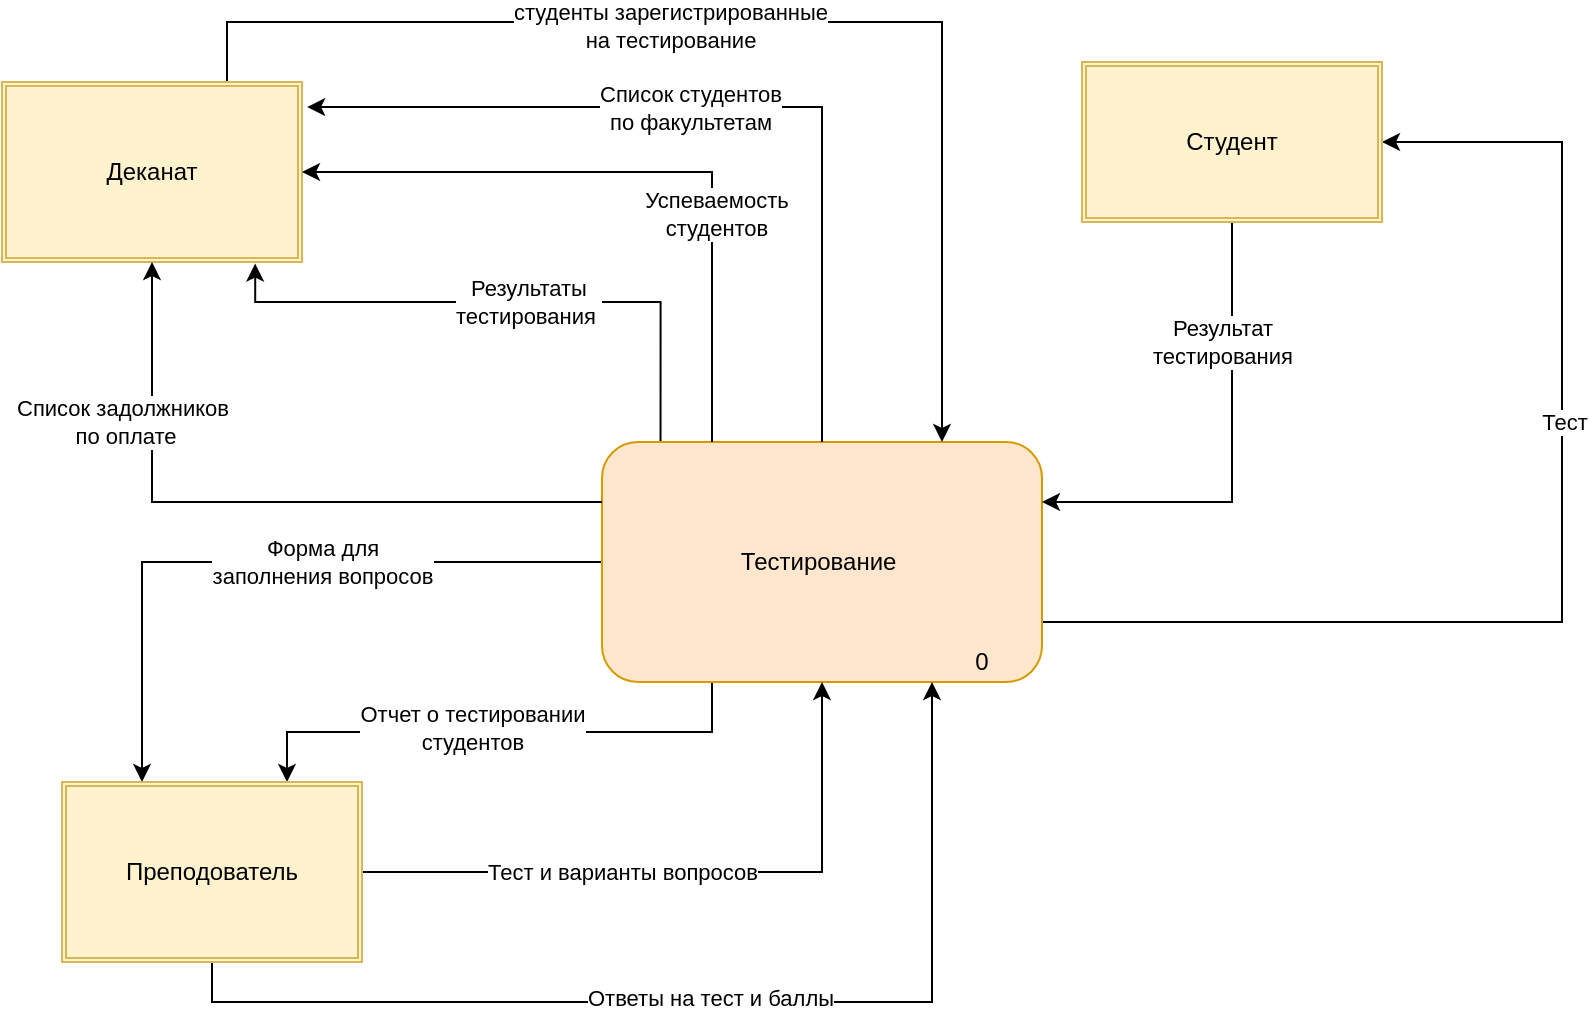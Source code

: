 <mxfile version="13.9.9" type="device" pages="2"><diagram id="S9AnLL1aER1as_-cmxva" name="Страница 1"><mxGraphModel dx="1086" dy="806" grid="1" gridSize="10" guides="1" tooltips="1" connect="1" arrows="1" fold="1" page="1" pageScale="1" pageWidth="1169" pageHeight="827" math="0" shadow="0"><root><mxCell id="0"/><mxCell id="1" parent="0"/><mxCell id="x7E_cEil_6IYstVMZjPp-10" style="edgeStyle=orthogonalEdgeStyle;rounded=0;orthogonalLoop=1;jettySize=auto;html=1;exitX=0;exitY=0.5;exitDx=0;exitDy=0;" parent="1" source="x7E_cEil_6IYstVMZjPp-1" target="x7E_cEil_6IYstVMZjPp-4" edge="1"><mxGeometry relative="1" as="geometry"><Array as="points"><mxPoint x="250" y="370"/></Array></mxGeometry></mxCell><mxCell id="x7E_cEil_6IYstVMZjPp-11" value="Форма для &lt;br&gt;заполнения вопросов" style="edgeLabel;html=1;align=center;verticalAlign=middle;resizable=0;points=[];" parent="x7E_cEil_6IYstVMZjPp-10" vertex="1" connectable="0"><mxGeometry x="-0.023" y="2" relative="1" as="geometry"><mxPoint x="26" y="-2" as="offset"/></mxGeometry></mxCell><mxCell id="x7E_cEil_6IYstVMZjPp-14" style="edgeStyle=orthogonalEdgeStyle;rounded=0;orthogonalLoop=1;jettySize=auto;html=1;exitX=0.25;exitY=1;exitDx=0;exitDy=0;entryX=0.75;entryY=0;entryDx=0;entryDy=0;" parent="1" source="x7E_cEil_6IYstVMZjPp-1" target="x7E_cEil_6IYstVMZjPp-4" edge="1"><mxGeometry relative="1" as="geometry"/></mxCell><mxCell id="x7E_cEil_6IYstVMZjPp-15" value="Отчет о тестировании &lt;br&gt;студентов" style="edgeLabel;html=1;align=center;verticalAlign=middle;resizable=0;points=[];" parent="x7E_cEil_6IYstVMZjPp-14" vertex="1" connectable="0"><mxGeometry x="0.333" y="-2" relative="1" as="geometry"><mxPoint x="30" as="offset"/></mxGeometry></mxCell><mxCell id="x7E_cEil_6IYstVMZjPp-16" style="edgeStyle=orthogonalEdgeStyle;rounded=0;orthogonalLoop=1;jettySize=auto;html=1;entryX=0.844;entryY=1.009;entryDx=0;entryDy=0;exitX=0.133;exitY=0.014;exitDx=0;exitDy=0;exitPerimeter=0;entryPerimeter=0;" parent="1" source="x7E_cEil_6IYstVMZjPp-1" target="x7E_cEil_6IYstVMZjPp-3" edge="1"><mxGeometry relative="1" as="geometry"><mxPoint x="510" y="322.5" as="sourcePoint"/><mxPoint x="330" y="210" as="targetPoint"/><Array as="points"><mxPoint x="509" y="240"/><mxPoint x="307" y="240"/></Array></mxGeometry></mxCell><mxCell id="hk_Myo-KVt8Ec4Zi3rIn-2" value="Результаты &lt;br&gt;тестирования&amp;nbsp;" style="edgeLabel;html=1;align=center;verticalAlign=middle;resizable=0;points=[];" parent="x7E_cEil_6IYstVMZjPp-16" vertex="1" connectable="0"><mxGeometry x="-0.33" relative="1" as="geometry"><mxPoint x="-39.33" as="offset"/></mxGeometry></mxCell><mxCell id="hk_Myo-KVt8Ec4Zi3rIn-7" style="edgeStyle=orthogonalEdgeStyle;rounded=0;orthogonalLoop=1;jettySize=auto;html=1;exitX=1;exitY=0.75;exitDx=0;exitDy=0;entryX=1;entryY=0.5;entryDx=0;entryDy=0;" parent="1" source="x7E_cEil_6IYstVMZjPp-1" target="x7E_cEil_6IYstVMZjPp-5" edge="1"><mxGeometry relative="1" as="geometry"><Array as="points"><mxPoint x="960" y="400"/><mxPoint x="960" y="160"/></Array></mxGeometry></mxCell><mxCell id="hk_Myo-KVt8Ec4Zi3rIn-8" value="Тест" style="edgeLabel;html=1;align=center;verticalAlign=middle;resizable=0;points=[];" parent="hk_Myo-KVt8Ec4Zi3rIn-7" vertex="1" connectable="0"><mxGeometry x="0.22" y="-1" relative="1" as="geometry"><mxPoint as="offset"/></mxGeometry></mxCell><mxCell id="x7E_cEil_6IYstVMZjPp-1" value="Тестирование&amp;nbsp;" style="rounded=1;whiteSpace=wrap;html=1;fillColor=#ffe6cc;strokeColor=#d79b00;" parent="1" vertex="1"><mxGeometry x="480" y="310" width="220" height="120" as="geometry"/></mxCell><mxCell id="x7E_cEil_6IYstVMZjPp-7" style="edgeStyle=orthogonalEdgeStyle;rounded=0;orthogonalLoop=1;jettySize=auto;html=1;exitX=0.75;exitY=0;exitDx=0;exitDy=0;" parent="1" source="x7E_cEil_6IYstVMZjPp-3" edge="1"><mxGeometry relative="1" as="geometry"><Array as="points"><mxPoint x="293" y="100"/><mxPoint x="650" y="100"/></Array><mxPoint x="650" y="310" as="targetPoint"/></mxGeometry></mxCell><mxCell id="hk_Myo-KVt8Ec4Zi3rIn-3" value="студенты зарегистрированные &lt;br&gt;на тестирование" style="edgeLabel;html=1;align=center;verticalAlign=middle;resizable=0;points=[];" parent="x7E_cEil_6IYstVMZjPp-7" vertex="1" connectable="0"><mxGeometry x="-0.159" y="-2" relative="1" as="geometry"><mxPoint as="offset"/></mxGeometry></mxCell><mxCell id="x7E_cEil_6IYstVMZjPp-3" value="Деканат" style="shape=ext;double=1;rounded=0;whiteSpace=wrap;html=1;fillColor=#fff2cc;strokeColor=#d6b656;" parent="1" vertex="1"><mxGeometry x="180" y="130" width="150" height="90" as="geometry"/></mxCell><mxCell id="x7E_cEil_6IYstVMZjPp-8" style="edgeStyle=orthogonalEdgeStyle;rounded=0;orthogonalLoop=1;jettySize=auto;html=1;exitX=1;exitY=0.5;exitDx=0;exitDy=0;entryX=0.5;entryY=1;entryDx=0;entryDy=0;" parent="1" source="x7E_cEil_6IYstVMZjPp-4" target="x7E_cEil_6IYstVMZjPp-1" edge="1"><mxGeometry relative="1" as="geometry"/></mxCell><mxCell id="x7E_cEil_6IYstVMZjPp-9" value="Тест и варианты вопросов" style="edgeLabel;html=1;align=center;verticalAlign=middle;resizable=0;points=[];" parent="x7E_cEil_6IYstVMZjPp-8" vertex="1" connectable="0"><mxGeometry x="-0.114" y="1" relative="1" as="geometry"><mxPoint x="-14" y="1" as="offset"/></mxGeometry></mxCell><mxCell id="x7E_cEil_6IYstVMZjPp-12" style="edgeStyle=orthogonalEdgeStyle;rounded=0;orthogonalLoop=1;jettySize=auto;html=1;exitX=0.5;exitY=1;exitDx=0;exitDy=0;entryX=0.75;entryY=1;entryDx=0;entryDy=0;" parent="1" source="x7E_cEil_6IYstVMZjPp-4" target="x7E_cEil_6IYstVMZjPp-1" edge="1"><mxGeometry relative="1" as="geometry"/></mxCell><mxCell id="x7E_cEil_6IYstVMZjPp-13" value="Ответы на тест и баллы" style="edgeLabel;html=1;align=center;verticalAlign=middle;resizable=0;points=[];" parent="x7E_cEil_6IYstVMZjPp-12" vertex="1" connectable="0"><mxGeometry x="-0.004" y="2" relative="1" as="geometry"><mxPoint as="offset"/></mxGeometry></mxCell><mxCell id="x7E_cEil_6IYstVMZjPp-4" value="Преподователь" style="shape=ext;double=1;rounded=0;whiteSpace=wrap;html=1;fillColor=#fff2cc;strokeColor=#d6b656;" parent="1" vertex="1"><mxGeometry x="210" y="480" width="150" height="90" as="geometry"/></mxCell><mxCell id="hk_Myo-KVt8Ec4Zi3rIn-9" style="edgeStyle=orthogonalEdgeStyle;rounded=0;orthogonalLoop=1;jettySize=auto;html=1;exitX=0.5;exitY=1;exitDx=0;exitDy=0;entryX=1;entryY=0.25;entryDx=0;entryDy=0;" parent="1" source="x7E_cEil_6IYstVMZjPp-5" target="x7E_cEil_6IYstVMZjPp-1" edge="1"><mxGeometry relative="1" as="geometry"><mxPoint x="820" y="390" as="targetPoint"/><Array as="points"><mxPoint x="795" y="340"/></Array></mxGeometry></mxCell><mxCell id="hk_Myo-KVt8Ec4Zi3rIn-10" value="Результат &lt;br&gt;тестирования" style="edgeLabel;html=1;align=center;verticalAlign=middle;resizable=0;points=[];" parent="hk_Myo-KVt8Ec4Zi3rIn-9" vertex="1" connectable="0"><mxGeometry x="-0.081" y="2" relative="1" as="geometry"><mxPoint x="-7" y="-48.33" as="offset"/></mxGeometry></mxCell><mxCell id="x7E_cEil_6IYstVMZjPp-5" value="Студент" style="shape=ext;double=1;rounded=0;whiteSpace=wrap;html=1;fillColor=#fff2cc;strokeColor=#d6b656;" parent="1" vertex="1"><mxGeometry x="720" y="120" width="150" height="80" as="geometry"/></mxCell><mxCell id="x7E_cEil_6IYstVMZjPp-18" value="Список студентов &lt;br&gt;по факультетам" style="edgeStyle=orthogonalEdgeStyle;rounded=0;orthogonalLoop=1;jettySize=auto;html=1;entryX=1.017;entryY=0.139;entryDx=0;entryDy=0;entryPerimeter=0;" parent="1" source="x7E_cEil_6IYstVMZjPp-1" target="x7E_cEil_6IYstVMZjPp-3" edge="1"><mxGeometry x="0.101" relative="1" as="geometry"><mxPoint as="offset"/><Array as="points"><mxPoint x="590" y="143"/></Array></mxGeometry></mxCell><mxCell id="x7E_cEil_6IYstVMZjPp-19" style="edgeStyle=orthogonalEdgeStyle;rounded=0;orthogonalLoop=1;jettySize=auto;html=1;entryX=0.5;entryY=1;entryDx=0;entryDy=0;exitX=0;exitY=0.25;exitDx=0;exitDy=0;" parent="1" source="x7E_cEil_6IYstVMZjPp-1" target="x7E_cEil_6IYstVMZjPp-3" edge="1"><mxGeometry relative="1" as="geometry"><mxPoint x="255" y="230" as="sourcePoint"/><Array as="points"><mxPoint x="255" y="340"/></Array></mxGeometry></mxCell><mxCell id="x7E_cEil_6IYstVMZjPp-20" value="Список задолжников&lt;br&gt;&amp;nbsp;по оплате" style="edgeLabel;html=1;align=center;verticalAlign=middle;resizable=0;points=[];" parent="x7E_cEil_6IYstVMZjPp-19" vertex="1" connectable="0"><mxGeometry x="-0.177" relative="1" as="geometry"><mxPoint x="-98.33" y="-40" as="offset"/></mxGeometry></mxCell><mxCell id="x7E_cEil_6IYstVMZjPp-21" style="edgeStyle=orthogonalEdgeStyle;rounded=0;orthogonalLoop=1;jettySize=auto;html=1;exitX=0.25;exitY=0;exitDx=0;exitDy=0;entryX=1;entryY=0.5;entryDx=0;entryDy=0;" parent="1" source="x7E_cEil_6IYstVMZjPp-1" target="x7E_cEil_6IYstVMZjPp-3" edge="1"><mxGeometry relative="1" as="geometry"><mxPoint x="550" y="250" as="targetPoint"/></mxGeometry></mxCell><mxCell id="x7E_cEil_6IYstVMZjPp-23" value="Успеваемость &lt;br&gt;студентов" style="edgeLabel;html=1;align=center;verticalAlign=middle;resizable=0;points=[];" parent="x7E_cEil_6IYstVMZjPp-21" vertex="1" connectable="0"><mxGeometry x="-0.329" y="-2" relative="1" as="geometry"><mxPoint as="offset"/></mxGeometry></mxCell><mxCell id="hk_Myo-KVt8Ec4Zi3rIn-11" value="0" style="text;html=1;strokeColor=none;fillColor=none;align=center;verticalAlign=middle;whiteSpace=wrap;rounded=0;" parent="1" vertex="1"><mxGeometry x="650" y="410" width="40" height="20" as="geometry"/></mxCell></root></mxGraphModel></diagram><diagram id="yfU13CcEf6owfzN5iNdV" name="Страница 2"><mxGraphModel dx="2074" dy="672" grid="1" gridSize="10" guides="1" tooltips="1" connect="1" arrows="1" fold="1" page="1" pageScale="1" pageWidth="1169" pageHeight="827" math="0" shadow="0"><root><mxCell id="JMdb8yUeNrxfiwHzQZ6_-0"/><mxCell id="JMdb8yUeNrxfiwHzQZ6_-1" parent="JMdb8yUeNrxfiwHzQZ6_-0"/><mxCell id="Dj8Tvoc4ce213UOImS0C-0" style="edgeStyle=orthogonalEdgeStyle;rounded=0;orthogonalLoop=1;jettySize=auto;html=1;entryX=0;entryY=0.5;entryDx=0;entryDy=0;fontSize=12;" parent="JMdb8yUeNrxfiwHzQZ6_-1" target="Dj8Tvoc4ce213UOImS0C-23" edge="1"><mxGeometry relative="1" as="geometry"><Array as="points"><mxPoint x="-1130" y="336.05"/></Array><mxPoint x="-1050" y="336.05" as="sourcePoint"/><mxPoint x="-950" y="295.81" as="targetPoint"/></mxGeometry></mxCell><mxCell id="Dj8Tvoc4ce213UOImS0C-1" value="Форма для &lt;br style=&quot;font-size: 12px;&quot;&gt;заполнения вопросов" style="edgeLabel;html=1;align=center;verticalAlign=middle;resizable=0;points=[];fontSize=12;" parent="Dj8Tvoc4ce213UOImS0C-0" vertex="1" connectable="0"><mxGeometry x="-0.023" y="2" relative="1" as="geometry"><mxPoint x="69.41" y="1.96" as="offset"/></mxGeometry></mxCell><mxCell id="Dj8Tvoc4ce213UOImS0C-2" style="edgeStyle=orthogonalEdgeStyle;rounded=0;orthogonalLoop=1;jettySize=auto;html=1;exitX=1;exitY=0.5;exitDx=0;exitDy=0;fontSize=12;" parent="JMdb8yUeNrxfiwHzQZ6_-1" source="Dj8Tvoc4ce213UOImS0C-24" edge="1"><mxGeometry relative="1" as="geometry"><mxPoint x="-40" y="650.55" as="sourcePoint"/><mxPoint x="220" y="651.05" as="targetPoint"/><Array as="points"><mxPoint x="210" y="651.05"/><mxPoint x="210" y="651.05"/></Array></mxGeometry></mxCell><mxCell id="Dj8Tvoc4ce213UOImS0C-3" value="Отчет о тестировании &lt;br style=&quot;font-size: 12px;&quot;&gt;студентов" style="edgeLabel;html=1;align=center;verticalAlign=middle;resizable=0;points=[];fontSize=12;" parent="Dj8Tvoc4ce213UOImS0C-2" vertex="1" connectable="0"><mxGeometry x="0.333" y="-2" relative="1" as="geometry"><mxPoint x="-57" y="-12" as="offset"/></mxGeometry></mxCell><mxCell id="Dj8Tvoc4ce213UOImS0C-6" style="edgeStyle=orthogonalEdgeStyle;rounded=0;orthogonalLoop=1;jettySize=auto;html=1;exitX=0.5;exitY=1;exitDx=0;exitDy=0;entryX=0;entryY=0.75;entryDx=0;entryDy=0;fontSize=12;" parent="JMdb8yUeNrxfiwHzQZ6_-1" source="Dj8Tvoc4ce213UOImS0C-23" target="Dj8Tvoc4ce213UOImS0C-24" edge="1"><mxGeometry relative="1" as="geometry"><mxPoint x="-880" y="446.05" as="sourcePoint"/><mxPoint x="-240" y="676.05" as="targetPoint"/><Array as="points"><mxPoint x="-825" y="386.05"/><mxPoint x="-825" y="679.05"/></Array></mxGeometry></mxCell><mxCell id="Dj8Tvoc4ce213UOImS0C-7" value="Тест" style="edgeLabel;html=1;align=center;verticalAlign=middle;resizable=0;points=[];fontSize=12;" parent="Dj8Tvoc4ce213UOImS0C-6" vertex="1" connectable="0"><mxGeometry x="0.22" y="-1" relative="1" as="geometry"><mxPoint as="offset"/></mxGeometry></mxCell><mxCell id="Dj8Tvoc4ce213UOImS0C-8" style="edgeStyle=orthogonalEdgeStyle;rounded=0;orthogonalLoop=1;jettySize=auto;html=1;exitX=0.5;exitY=1;exitDx=0;exitDy=0;entryX=0.005;entryY=0.318;entryDx=0;entryDy=0;entryPerimeter=0;fontSize=12;" parent="JMdb8yUeNrxfiwHzQZ6_-1" source="Dj8Tvoc4ce213UOImS0C-22" target="Dj8Tvoc4ce213UOImS0C-24" edge="1"><mxGeometry relative="1" as="geometry"><Array as="points"><mxPoint x="-475" y="631.05"/></Array><mxPoint x="-660" y="626.05" as="sourcePoint"/><mxPoint x="-272" y="626.05" as="targetPoint"/></mxGeometry></mxCell><mxCell id="Dj8Tvoc4ce213UOImS0C-9" value="студенты зарегистрированные &lt;br style=&quot;font-size: 12px;&quot;&gt;на тестирование" style="edgeLabel;html=1;align=center;verticalAlign=middle;resizable=0;points=[];fontSize=12;" parent="Dj8Tvoc4ce213UOImS0C-8" vertex="1" connectable="0"><mxGeometry x="-0.159" y="-2" relative="1" as="geometry"><mxPoint as="offset"/></mxGeometry></mxCell><mxCell id="Dj8Tvoc4ce213UOImS0C-10" style="edgeStyle=orthogonalEdgeStyle;rounded=0;orthogonalLoop=1;jettySize=auto;html=1;entryX=0;entryY=0.5;entryDx=0;entryDy=0;exitX=0.5;exitY=0;exitDx=0;exitDy=0;fontSize=12;" parent="JMdb8yUeNrxfiwHzQZ6_-1" source="Dj8Tvoc4ce213UOImS0C-23" target="vyUsd5Y2K7vTR_PDMumH-1" edge="1"><mxGeometry relative="1" as="geometry"><mxPoint x="-1070" y="276.05" as="sourcePoint"/><mxPoint x="-840" y="276.05" as="targetPoint"/><Array as="points"><mxPoint x="-765" y="211"/><mxPoint x="-725" y="211"/><mxPoint x="-725" y="201"/></Array></mxGeometry></mxCell><mxCell id="Dj8Tvoc4ce213UOImS0C-11" value="Тест и &lt;br&gt;варианты ответов" style="edgeLabel;html=1;align=center;verticalAlign=middle;resizable=0;points=[];fontSize=12;" parent="Dj8Tvoc4ce213UOImS0C-10" vertex="1" connectable="0"><mxGeometry x="-0.114" y="1" relative="1" as="geometry"><mxPoint x="27.59" y="-4" as="offset"/></mxGeometry></mxCell><mxCell id="Dj8Tvoc4ce213UOImS0C-12" style="edgeStyle=orthogonalEdgeStyle;rounded=0;orthogonalLoop=1;jettySize=auto;html=1;exitX=1;exitY=0.25;exitDx=0;exitDy=0;fontSize=12;" parent="JMdb8yUeNrxfiwHzQZ6_-1" source="Dj8Tvoc4ce213UOImS0C-23" target="vyUsd5Y2K7vTR_PDMumH-1" edge="1"><mxGeometry relative="1" as="geometry"><mxPoint x="-720" y="316.05" as="sourcePoint"/><mxPoint x="-490" y="316.05" as="targetPoint"/><Array as="points"><mxPoint x="-485" y="311.05"/></Array></mxGeometry></mxCell><mxCell id="Dj8Tvoc4ce213UOImS0C-13" value="Ответы на &lt;br&gt;тест и баллы" style="edgeLabel;html=1;align=center;verticalAlign=middle;resizable=0;points=[];fontSize=12;" parent="Dj8Tvoc4ce213UOImS0C-12" vertex="1" connectable="0"><mxGeometry x="-0.004" y="2" relative="1" as="geometry"><mxPoint as="offset"/></mxGeometry></mxCell><mxCell id="Dj8Tvoc4ce213UOImS0C-16" value="Список студентов &lt;br style=&quot;font-size: 12px;&quot;&gt;по факультетам" style="edgeStyle=orthogonalEdgeStyle;rounded=0;orthogonalLoop=1;jettySize=auto;html=1;exitX=0.5;exitY=0;exitDx=0;exitDy=0;fontSize=12;" parent="JMdb8yUeNrxfiwHzQZ6_-1" source="vyUsd5Y2K7vTR_PDMumH-9" target="Dj8Tvoc4ce213UOImS0C-22" edge="1"><mxGeometry x="0.101" relative="1" as="geometry"><mxPoint as="offset"/><mxPoint x="-580" y="446.05" as="sourcePoint"/><mxPoint x="-142.55" y="446.54" as="targetPoint"/><Array as="points"><mxPoint x="-105" y="356.05"/><mxPoint x="-440" y="356.05"/></Array></mxGeometry></mxCell><mxCell id="Dj8Tvoc4ce213UOImS0C-17" style="edgeStyle=orthogonalEdgeStyle;rounded=0;orthogonalLoop=1;jettySize=auto;html=1;exitX=0.5;exitY=1;exitDx=0;exitDy=0;entryX=1;entryY=0.5;entryDx=0;entryDy=0;fontSize=12;" parent="JMdb8yUeNrxfiwHzQZ6_-1" source="vyUsd5Y2K7vTR_PDMumH-9" target="Dj8Tvoc4ce213UOImS0C-22" edge="1"><mxGeometry relative="1" as="geometry"><mxPoint x="-450" y="156.05" as="sourcePoint"/><mxPoint x="-80" y="156.05" as="targetPoint"/><Array as="points"><mxPoint x="-105" y="486.05"/></Array></mxGeometry></mxCell><mxCell id="Dj8Tvoc4ce213UOImS0C-18" value="Список задолжников&lt;br style=&quot;font-size: 12px;&quot;&gt;&amp;nbsp;по оплате" style="edgeLabel;html=1;align=center;verticalAlign=middle;resizable=0;points=[];fontSize=12;" parent="Dj8Tvoc4ce213UOImS0C-17" vertex="1" connectable="0"><mxGeometry x="-0.177" relative="1" as="geometry"><mxPoint x="38" y="-6" as="offset"/></mxGeometry></mxCell><mxCell id="Dj8Tvoc4ce213UOImS0C-19" style="edgeStyle=orthogonalEdgeStyle;rounded=0;orthogonalLoop=1;jettySize=auto;html=1;exitX=0;exitY=0.75;exitDx=0;exitDy=0;entryX=1;entryY=0.25;entryDx=0;entryDy=0;fontSize=12;" parent="JMdb8yUeNrxfiwHzQZ6_-1" source="vyUsd5Y2K7vTR_PDMumH-9" target="Dj8Tvoc4ce213UOImS0C-22" edge="1"><mxGeometry relative="1" as="geometry"><mxPoint x="5" y="26.05" as="targetPoint"/><mxPoint x="-240" y="26.05" as="sourcePoint"/></mxGeometry></mxCell><mxCell id="Dj8Tvoc4ce213UOImS0C-20" value="Успеваемость &lt;br style=&quot;font-size: 12px;&quot;&gt;студентов" style="edgeLabel;html=1;align=center;verticalAlign=middle;resizable=0;points=[];fontSize=12;" parent="Dj8Tvoc4ce213UOImS0C-19" vertex="1" connectable="0"><mxGeometry x="-0.329" y="-2" relative="1" as="geometry"><mxPoint as="offset"/></mxGeometry></mxCell><mxCell id="Dj8Tvoc4ce213UOImS0C-22" value="Регистриция" style="rounded=1;whiteSpace=wrap;html=1;fontSize=12;" parent="JMdb8yUeNrxfiwHzQZ6_-1" vertex="1"><mxGeometry x="-580" y="426.05" width="210" height="120" as="geometry"/></mxCell><mxCell id="Dj8Tvoc4ce213UOImS0C-23" value="Составление теста" style="rounded=1;whiteSpace=wrap;html=1;fontSize=12;" parent="JMdb8yUeNrxfiwHzQZ6_-1" vertex="1"><mxGeometry x="-860" y="286.05" width="190" height="100" as="geometry"/></mxCell><mxCell id="vyUsd5Y2K7vTR_PDMumH-11" style="edgeStyle=orthogonalEdgeStyle;rounded=0;orthogonalLoop=1;jettySize=auto;html=1;exitX=1;exitY=0.25;exitDx=0;exitDy=0;entryX=1;entryY=0.5;entryDx=0;entryDy=0;fontSize=12;" parent="JMdb8yUeNrxfiwHzQZ6_-1" source="Dj8Tvoc4ce213UOImS0C-24" target="vyUsd5Y2K7vTR_PDMumH-9" edge="1"><mxGeometry relative="1" as="geometry"/></mxCell><mxCell id="vyUsd5Y2K7vTR_PDMumH-12" value="Результат &lt;br style=&quot;font-size: 12px;&quot;&gt;Тестирования" style="edgeLabel;html=1;align=center;verticalAlign=middle;resizable=0;points=[];fontSize=12;" parent="vyUsd5Y2K7vTR_PDMumH-11" vertex="1" connectable="0"><mxGeometry x="0.233" y="2" relative="1" as="geometry"><mxPoint as="offset"/></mxGeometry></mxCell><mxCell id="Dj8Tvoc4ce213UOImS0C-24" value="Тесстирование" style="rounded=1;whiteSpace=wrap;html=1;fontSize=12;" parent="JMdb8yUeNrxfiwHzQZ6_-1" vertex="1"><mxGeometry x="-230" y="596.05" width="200" height="110" as="geometry"/></mxCell><mxCell id="vyUsd5Y2K7vTR_PDMumH-0" value="" style="group;fontSize=12;" parent="JMdb8yUeNrxfiwHzQZ6_-1" vertex="1" connectable="0"><mxGeometry x="-540" y="176.05" width="110" height="50" as="geometry"/></mxCell><mxCell id="vyUsd5Y2K7vTR_PDMumH-1" value="БД &lt;br&gt;тестирования" style="rounded=0;whiteSpace=wrap;html=1;fontSize=12;align=center;" parent="vyUsd5Y2K7vTR_PDMumH-0" vertex="1"><mxGeometry width="110.0" height="50" as="geometry"/></mxCell><mxCell id="vyUsd5Y2K7vTR_PDMumH-2" value="" style="endArrow=none;html=1;entryX=0.152;entryY=-0.001;entryDx=0;entryDy=0;entryPerimeter=0;fontSize=12;" parent="vyUsd5Y2K7vTR_PDMumH-0" target="vyUsd5Y2K7vTR_PDMumH-1" edge="1"><mxGeometry width="50" height="50" relative="1" as="geometry"><mxPoint x="16.5" y="50" as="sourcePoint"/><mxPoint x="201.667" y="8.333" as="targetPoint"/></mxGeometry></mxCell><mxCell id="vyUsd5Y2K7vTR_PDMumH-8" value="" style="group;fontSize=12;" parent="JMdb8yUeNrxfiwHzQZ6_-1" vertex="1" connectable="0"><mxGeometry x="-160" y="376.05" width="140" height="50" as="geometry"/></mxCell><mxCell id="vyUsd5Y2K7vTR_PDMumH-9" value="БД о &lt;br style=&quot;font-size: 12px;&quot;&gt;студентах &lt;font color=&quot;#ff0000&quot; style=&quot;font-size: 12px;&quot;&gt;(данные о студентах)&lt;/font&gt;" style="rounded=0;whiteSpace=wrap;html=1;fontSize=12;" parent="vyUsd5Y2K7vTR_PDMumH-8" vertex="1"><mxGeometry width="140.0" height="50" as="geometry"/></mxCell><mxCell id="vyUsd5Y2K7vTR_PDMumH-10" value="" style="endArrow=none;html=1;entryX=0.152;entryY=-0.001;entryDx=0;entryDy=0;entryPerimeter=0;fontSize=12;" parent="vyUsd5Y2K7vTR_PDMumH-8" target="vyUsd5Y2K7vTR_PDMumH-9" edge="1"><mxGeometry width="50" height="50" relative="1" as="geometry"><mxPoint x="21" y="50" as="sourcePoint"/><mxPoint x="256.667" y="8.333" as="targetPoint"/></mxGeometry></mxCell></root></mxGraphModel></diagram></mxfile>